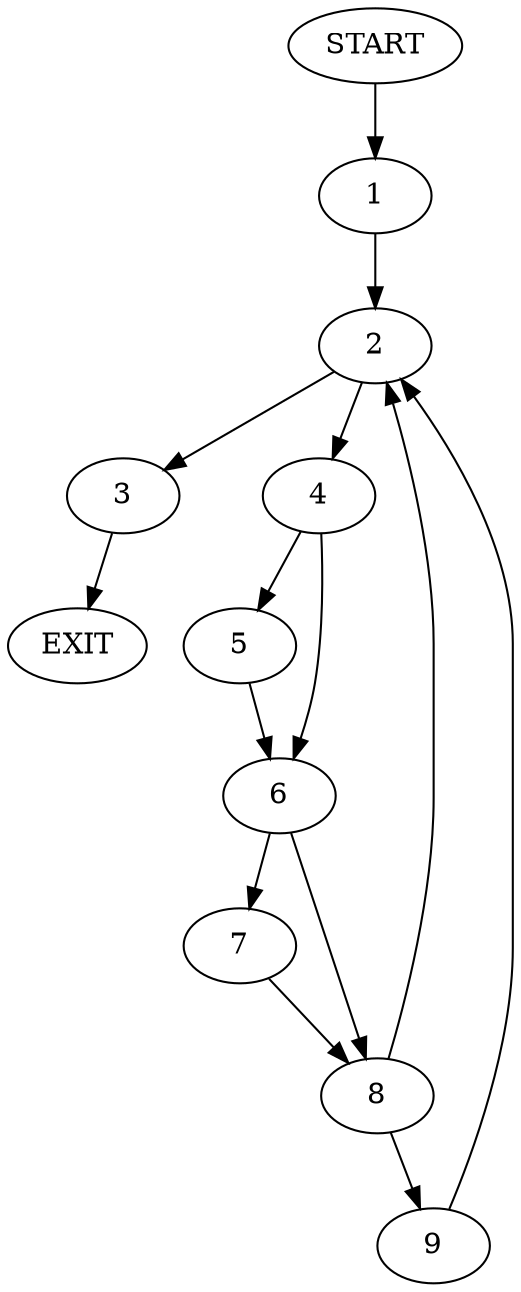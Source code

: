 digraph {
0 [label="START"]
10 [label="EXIT"]
0 -> 1
1 -> 2
2 -> 3
2 -> 4
3 -> 10
4 -> 5
4 -> 6
5 -> 6
6 -> 7
6 -> 8
7 -> 8
8 -> 9
8 -> 2
9 -> 2
}
